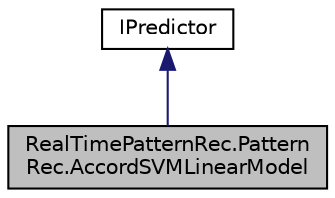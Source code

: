 digraph "RealTimePatternRec.PatternRec.AccordSVMLinearModel"
{
 // LATEX_PDF_SIZE
  edge [fontname="Helvetica",fontsize="10",labelfontname="Helvetica",labelfontsize="10"];
  node [fontname="Helvetica",fontsize="10",shape=record];
  Node1 [label="RealTimePatternRec.Pattern\lRec.AccordSVMLinearModel",height=0.2,width=0.4,color="black", fillcolor="grey75", style="filled", fontcolor="black",tooltip="SVM predictor with gaussian kernel using model from ACCORD.NET library"];
  Node2 -> Node1 [dir="back",color="midnightblue",fontsize="10",style="solid",fontname="Helvetica"];
  Node2 [label="IPredictor",height=0.2,width=0.4,color="black", fillcolor="white", style="filled",URL="$interface_real_time_pattern_rec_1_1_pattern_rec_1_1_i_predictor.html",tooltip="Predictor interface to standardize implemented predictors"];
}
